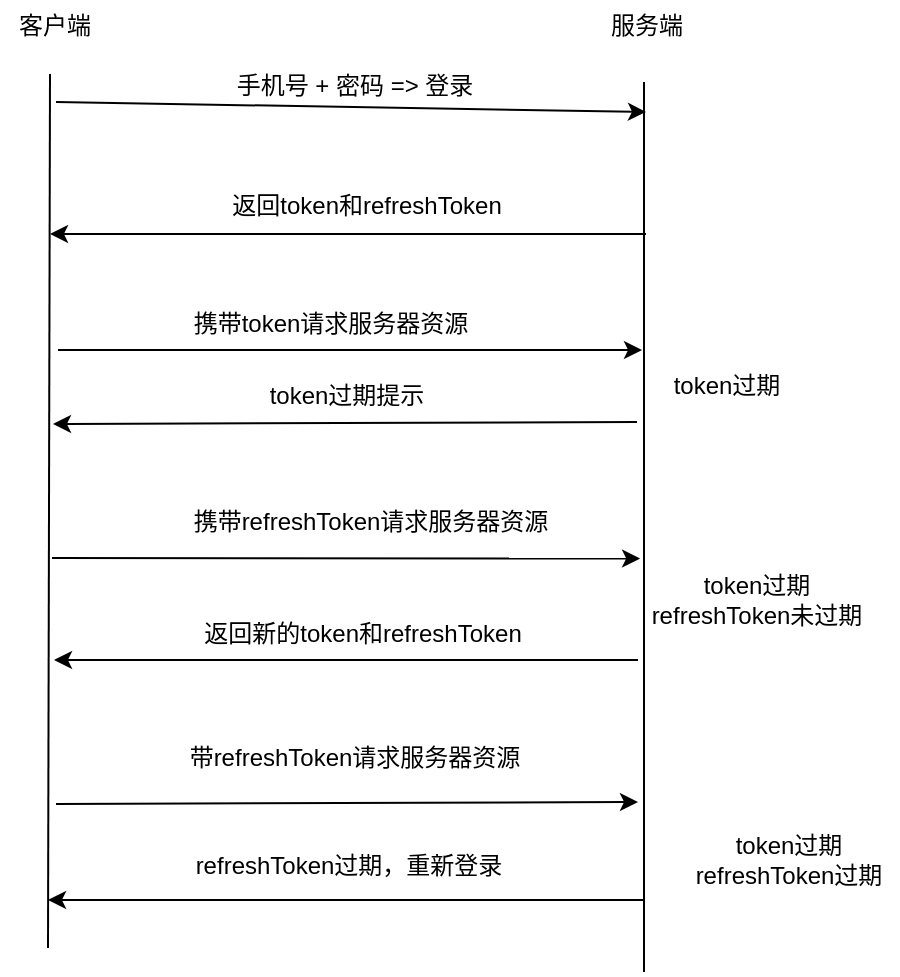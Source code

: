 <mxfile scale="20" border="20">
    <diagram id="CX3G9Xh7dB3GCvSDx5av" name="第 1 页">
        <mxGraphModel dx="1330" dy="785" grid="0" gridSize="10" guides="1" tooltips="1" connect="1" arrows="1" fold="1" page="1" pageScale="1" pageWidth="1169" pageHeight="827" background="#ffffff" math="0" shadow="0">
            <root>
                <mxCell id="0"/>
                <mxCell id="1" parent="0"/>
                <mxCell id="21" value="" style="endArrow=none;html=1;strokeColor=#000000;" parent="1" edge="1">
                    <mxGeometry width="50" height="50" relative="1" as="geometry">
                        <mxPoint x="110" y="486" as="sourcePoint"/>
                        <mxPoint x="111" y="49" as="targetPoint"/>
                    </mxGeometry>
                </mxCell>
                <mxCell id="22" value="&lt;font color=&quot;#000000&quot;&gt;客户端&lt;/font&gt;" style="text;html=1;align=center;verticalAlign=middle;resizable=0;points=[];autosize=1;strokeColor=none;fillColor=none;" parent="1" vertex="1">
                    <mxGeometry x="86" y="12" width="54" height="26" as="geometry"/>
                </mxCell>
                <mxCell id="23" value="" style="endArrow=none;html=1;strokeColor=#000000;" parent="1" edge="1">
                    <mxGeometry width="50" height="50" relative="1" as="geometry">
                        <mxPoint x="408" y="498" as="sourcePoint"/>
                        <mxPoint x="408.0" y="53" as="targetPoint"/>
                    </mxGeometry>
                </mxCell>
                <mxCell id="24" value="服务端" style="text;html=1;align=center;verticalAlign=middle;resizable=0;points=[];autosize=1;strokeColor=none;fillColor=none;fontColor=#000000;" parent="1" vertex="1">
                    <mxGeometry x="382" y="12" width="54" height="26" as="geometry"/>
                </mxCell>
                <mxCell id="25" value="" style="endArrow=classic;html=1;strokeColor=#000000;fontColor=#000000;" parent="1" edge="1">
                    <mxGeometry width="50" height="50" relative="1" as="geometry">
                        <mxPoint x="114" y="63" as="sourcePoint"/>
                        <mxPoint x="409" y="68" as="targetPoint"/>
                    </mxGeometry>
                </mxCell>
                <mxCell id="26" value="手机号 + 密码 =&amp;gt; 登录" style="text;html=1;align=center;verticalAlign=middle;resizable=0;points=[];autosize=1;strokeColor=none;fillColor=none;fontColor=#000000;" parent="1" vertex="1">
                    <mxGeometry x="195" y="42" width="136" height="26" as="geometry"/>
                </mxCell>
                <mxCell id="27" value="" style="endArrow=classic;html=1;strokeColor=#000000;fontColor=#000000;" parent="1" edge="1">
                    <mxGeometry width="50" height="50" relative="1" as="geometry">
                        <mxPoint x="409" y="129" as="sourcePoint"/>
                        <mxPoint x="111" y="129" as="targetPoint"/>
                    </mxGeometry>
                </mxCell>
                <mxCell id="28" value="返回token和refreshToken" style="text;html=1;align=center;verticalAlign=middle;resizable=0;points=[];autosize=1;strokeColor=none;fillColor=none;fontColor=#000000;" parent="1" vertex="1">
                    <mxGeometry x="192" y="102" width="153" height="26" as="geometry"/>
                </mxCell>
                <mxCell id="29" value="" style="endArrow=classic;html=1;strokeColor=#000000;fontColor=#000000;" parent="1" edge="1">
                    <mxGeometry width="50" height="50" relative="1" as="geometry">
                        <mxPoint x="115" y="187" as="sourcePoint"/>
                        <mxPoint x="407" y="187" as="targetPoint"/>
                    </mxGeometry>
                </mxCell>
                <mxCell id="30" value="携带token请求服务器资源" style="text;html=1;align=center;verticalAlign=middle;resizable=0;points=[];autosize=1;strokeColor=none;fillColor=none;fontColor=#000000;" parent="1" vertex="1">
                    <mxGeometry x="173" y="161" width="155" height="26" as="geometry"/>
                </mxCell>
                <mxCell id="31" value="token过期" style="text;html=1;align=center;verticalAlign=middle;resizable=0;points=[];autosize=1;strokeColor=none;fillColor=none;fontColor=#000000;" parent="1" vertex="1">
                    <mxGeometry x="413" y="192" width="71" height="26" as="geometry"/>
                </mxCell>
                <mxCell id="32" value="" style="edgeStyle=none;orthogonalLoop=1;jettySize=auto;html=1;strokeColor=#000000;fontColor=#000000;" parent="1" edge="1">
                    <mxGeometry width="100" relative="1" as="geometry">
                        <mxPoint x="404.5" y="223" as="sourcePoint"/>
                        <mxPoint x="112.5" y="224" as="targetPoint"/>
                        <Array as="points"/>
                    </mxGeometry>
                </mxCell>
                <mxCell id="33" value="token过期提示" style="text;html=1;align=center;verticalAlign=middle;resizable=0;points=[];autosize=1;strokeColor=none;fillColor=none;fontColor=#000000;" parent="1" vertex="1">
                    <mxGeometry x="211" y="197" width="95" height="26" as="geometry"/>
                </mxCell>
                <mxCell id="36" value="" style="edgeStyle=none;orthogonalLoop=1;jettySize=auto;html=1;strokeColor=#000000;fontColor=#000000;entryX=0.033;entryY=0.007;entryDx=0;entryDy=0;entryPerimeter=0;" parent="1" target="40" edge="1">
                    <mxGeometry width="100" relative="1" as="geometry">
                        <mxPoint x="112" y="291" as="sourcePoint"/>
                        <mxPoint x="413" y="291" as="targetPoint"/>
                        <Array as="points"/>
                    </mxGeometry>
                </mxCell>
                <mxCell id="37" value="携带refreshToken请求服务器资源" style="text;html=1;align=center;verticalAlign=middle;resizable=0;points=[];autosize=1;strokeColor=none;fillColor=none;fontColor=#000000;" parent="1" vertex="1">
                    <mxGeometry x="173" y="260" width="195" height="26" as="geometry"/>
                </mxCell>
                <mxCell id="38" value="" style="edgeStyle=none;orthogonalLoop=1;jettySize=auto;html=1;strokeColor=#000000;fontColor=#000000;" parent="1" edge="1">
                    <mxGeometry width="100" relative="1" as="geometry">
                        <mxPoint x="405" y="342" as="sourcePoint"/>
                        <mxPoint x="113" y="342" as="targetPoint"/>
                        <Array as="points"/>
                    </mxGeometry>
                </mxCell>
                <mxCell id="39" value="返回新的token和refreshToken" style="text;html=1;align=center;verticalAlign=middle;resizable=0;points=[];autosize=1;strokeColor=none;fillColor=none;fontColor=#000000;" parent="1" vertex="1">
                    <mxGeometry x="178" y="316" width="177" height="26" as="geometry"/>
                </mxCell>
                <mxCell id="40" value="token过期&lt;br&gt;refreshToken未过期" style="text;html=1;align=center;verticalAlign=middle;resizable=0;points=[];autosize=1;strokeColor=none;fillColor=none;fontColor=#000000;" parent="1" vertex="1">
                    <mxGeometry x="402" y="291" width="123" height="41" as="geometry"/>
                </mxCell>
                <mxCell id="41" value="" style="edgeStyle=none;orthogonalLoop=1;jettySize=auto;html=1;strokeColor=#000000;fontColor=#000000;" parent="1" edge="1">
                    <mxGeometry width="100" relative="1" as="geometry">
                        <mxPoint x="114" y="414" as="sourcePoint"/>
                        <mxPoint x="405" y="413" as="targetPoint"/>
                        <Array as="points"/>
                    </mxGeometry>
                </mxCell>
                <mxCell id="42" value="带refreshToken请求服务器资源" style="text;html=1;align=center;verticalAlign=middle;resizable=0;points=[];autosize=1;strokeColor=none;fillColor=none;fontColor=#000000;" parent="1" vertex="1">
                    <mxGeometry x="171.5" y="378" width="183" height="26" as="geometry"/>
                </mxCell>
                <mxCell id="43" value="token过期&lt;br&gt;refreshToken过期" style="text;html=1;align=center;verticalAlign=middle;resizable=0;points=[];autosize=1;strokeColor=none;fillColor=none;fontColor=#000000;" parent="1" vertex="1">
                    <mxGeometry x="424" y="421" width="111" height="41" as="geometry"/>
                </mxCell>
                <mxCell id="44" value="" style="edgeStyle=none;orthogonalLoop=1;jettySize=auto;html=1;strokeColor=#000000;fontColor=#000000;" parent="1" edge="1">
                    <mxGeometry width="100" relative="1" as="geometry">
                        <mxPoint x="408" y="462" as="sourcePoint"/>
                        <mxPoint x="110" y="462" as="targetPoint"/>
                        <Array as="points"/>
                    </mxGeometry>
                </mxCell>
                <mxCell id="45" value="&lt;div style=&quot;text-align: start;&quot;&gt;refreshToken过期，重新登录&lt;/div&gt;" style="text;html=1;align=center;verticalAlign=middle;resizable=0;points=[];autosize=1;strokeColor=none;fillColor=none;fontColor=#000000;" parent="1" vertex="1">
                    <mxGeometry x="174" y="432" width="171" height="26" as="geometry"/>
                </mxCell>
            </root>
        </mxGraphModel>
    </diagram>
</mxfile>